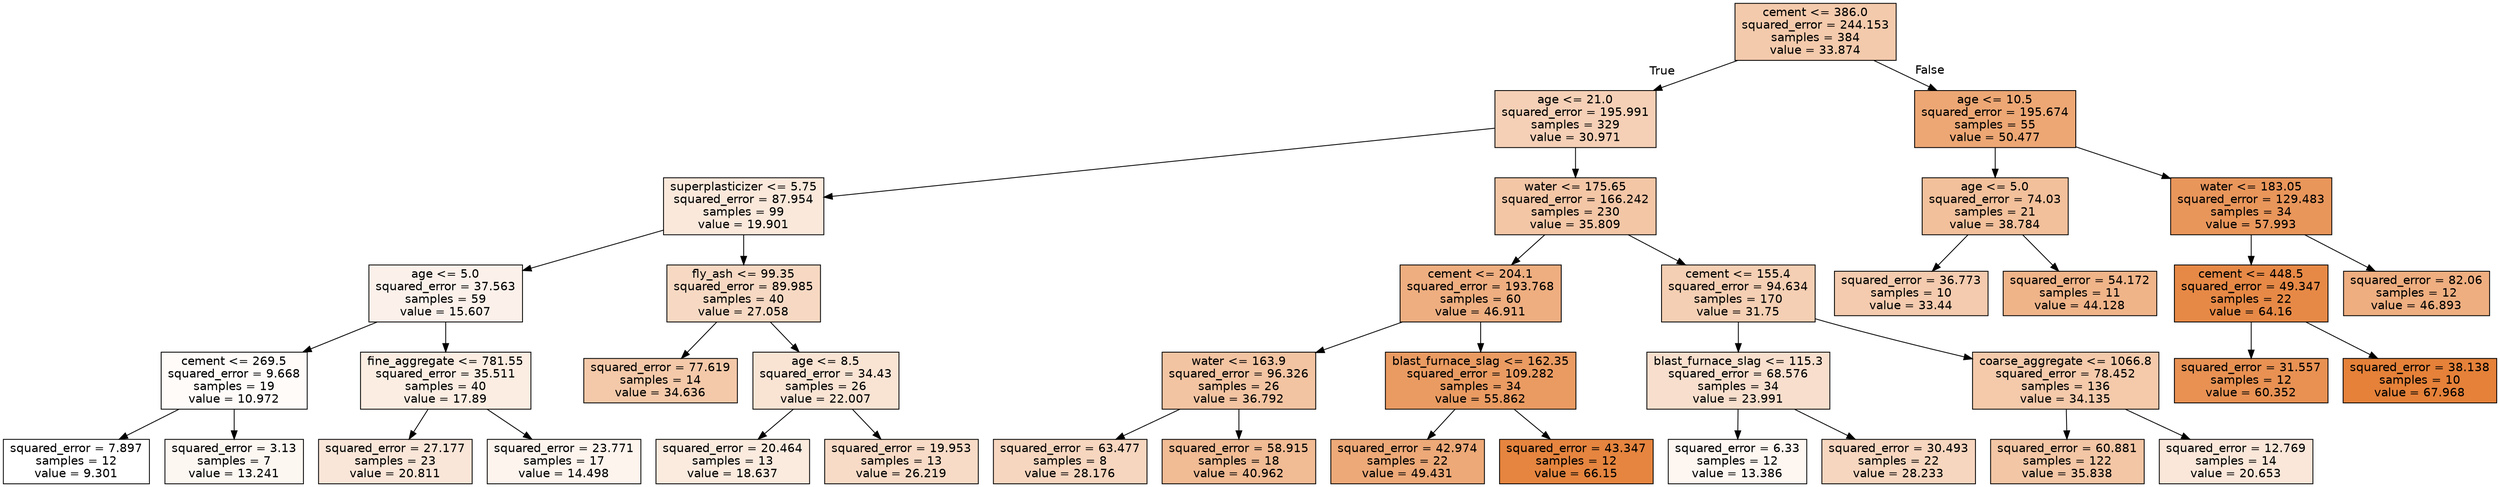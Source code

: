 digraph Tree {
node [shape=box, style="filled", color="black", fontname="helvetica"] ;
edge [fontname="helvetica"] ;
0 [label="cement <= 386.0\nsquared_error = 244.153\nsamples = 384\nvalue = 33.874", fillcolor="#f4caac"] ;
1 [label="age <= 21.0\nsquared_error = 195.991\nsamples = 329\nvalue = 30.971", fillcolor="#f5d0b6"] ;
0 -> 1 [labeldistance=2.5, labelangle=45, headlabel="True"] ;
2 [label="superplasticizer <= 5.75\nsquared_error = 87.954\nsamples = 99\nvalue = 19.901", fillcolor="#fae8db"] ;
1 -> 2 ;
3 [label="age <= 5.0\nsquared_error = 37.563\nsamples = 59\nvalue = 15.607", fillcolor="#fcf1ea"] ;
2 -> 3 ;
4 [label="cement <= 269.5\nsquared_error = 9.668\nsamples = 19\nvalue = 10.972", fillcolor="#fefbf9"] ;
3 -> 4 ;
5 [label="squared_error = 7.897\nsamples = 12\nvalue = 9.301", fillcolor="#ffffff"] ;
4 -> 5 ;
6 [label="squared_error = 3.13\nsamples = 7\nvalue = 13.241", fillcolor="#fdf7f2"] ;
4 -> 6 ;
7 [label="fine_aggregate <= 781.55\nsquared_error = 35.511\nsamples = 40\nvalue = 17.89", fillcolor="#fbede2"] ;
3 -> 7 ;
8 [label="squared_error = 27.177\nsamples = 23\nvalue = 20.811", fillcolor="#fae6d8"] ;
7 -> 8 ;
9 [label="squared_error = 23.771\nsamples = 17\nvalue = 14.498", fillcolor="#fdf4ed"] ;
7 -> 9 ;
10 [label="fly_ash <= 99.35\nsquared_error = 89.985\nsamples = 40\nvalue = 27.058", fillcolor="#f7d9c3"] ;
2 -> 10 ;
11 [label="squared_error = 77.619\nsamples = 14\nvalue = 34.636", fillcolor="#f4c9a9"] ;
10 -> 11 ;
12 [label="age <= 8.5\nsquared_error = 34.43\nsamples = 26\nvalue = 22.007", fillcolor="#f9e4d4"] ;
10 -> 12 ;
13 [label="squared_error = 20.464\nsamples = 13\nvalue = 18.637", fillcolor="#fbebdf"] ;
12 -> 13 ;
14 [label="squared_error = 19.953\nsamples = 13\nvalue = 26.219", fillcolor="#f8dbc6"] ;
12 -> 14 ;
15 [label="water <= 175.65\nsquared_error = 166.242\nsamples = 230\nvalue = 35.809", fillcolor="#f3c6a6"] ;
1 -> 15 ;
16 [label="cement <= 204.1\nsquared_error = 193.768\nsamples = 60\nvalue = 46.911", fillcolor="#eeae80"] ;
15 -> 16 ;
17 [label="water <= 163.9\nsquared_error = 96.326\nsamples = 26\nvalue = 36.792", fillcolor="#f3c4a2"] ;
16 -> 17 ;
18 [label="squared_error = 63.477\nsamples = 8\nvalue = 28.176", fillcolor="#f7d6bf"] ;
17 -> 18 ;
19 [label="squared_error = 58.915\nsamples = 18\nvalue = 40.962", fillcolor="#f1bb94"] ;
17 -> 19 ;
20 [label="blast_furnace_slag <= 162.35\nsquared_error = 109.282\nsamples = 34\nvalue = 55.862", fillcolor="#ea9b62"] ;
16 -> 20 ;
21 [label="squared_error = 42.974\nsamples = 22\nvalue = 49.431", fillcolor="#eda978"] ;
20 -> 21 ;
22 [label="squared_error = 43.347\nsamples = 12\nvalue = 66.15", fillcolor="#e6853f"] ;
20 -> 22 ;
23 [label="cement <= 155.4\nsquared_error = 94.634\nsamples = 170\nvalue = 31.75", fillcolor="#f5cfb3"] ;
15 -> 23 ;
24 [label="blast_furnace_slag <= 115.3\nsquared_error = 68.576\nsamples = 34\nvalue = 23.991", fillcolor="#f8dfcd"] ;
23 -> 24 ;
25 [label="squared_error = 6.33\nsamples = 12\nvalue = 13.386", fillcolor="#fdf6f1"] ;
24 -> 25 ;
26 [label="squared_error = 30.493\nsamples = 22\nvalue = 28.233", fillcolor="#f7d6bf"] ;
24 -> 26 ;
27 [label="coarse_aggregate <= 1066.8\nsquared_error = 78.452\nsamples = 136\nvalue = 34.135", fillcolor="#f4caab"] ;
23 -> 27 ;
28 [label="squared_error = 60.881\nsamples = 122\nvalue = 35.838", fillcolor="#f3c6a5"] ;
27 -> 28 ;
29 [label="squared_error = 12.769\nsamples = 14\nvalue = 20.653", fillcolor="#fae7d9"] ;
27 -> 29 ;
30 [label="age <= 10.5\nsquared_error = 195.674\nsamples = 55\nvalue = 50.477", fillcolor="#eda774"] ;
0 -> 30 [labeldistance=2.5, labelangle=-45, headlabel="False"] ;
31 [label="age <= 5.0\nsquared_error = 74.03\nsamples = 21\nvalue = 38.784", fillcolor="#f2c09b"] ;
30 -> 31 ;
32 [label="squared_error = 36.773\nsamples = 10\nvalue = 33.44", fillcolor="#f4cbae"] ;
31 -> 32 ;
33 [label="squared_error = 54.172\nsamples = 11\nvalue = 44.128", fillcolor="#f0b489"] ;
31 -> 33 ;
34 [label="water <= 183.05\nsquared_error = 129.483\nsamples = 34\nvalue = 57.993", fillcolor="#e9965b"] ;
30 -> 34 ;
35 [label="cement <= 448.5\nsquared_error = 49.347\nsamples = 22\nvalue = 64.16", fillcolor="#e78946"] ;
34 -> 35 ;
36 [label="squared_error = 31.557\nsamples = 12\nvalue = 60.352", fillcolor="#e89153"] ;
35 -> 36 ;
37 [label="squared_error = 38.138\nsamples = 10\nvalue = 67.968", fillcolor="#e58139"] ;
35 -> 37 ;
38 [label="squared_error = 82.06\nsamples = 12\nvalue = 46.893", fillcolor="#eeae80"] ;
34 -> 38 ;
}
